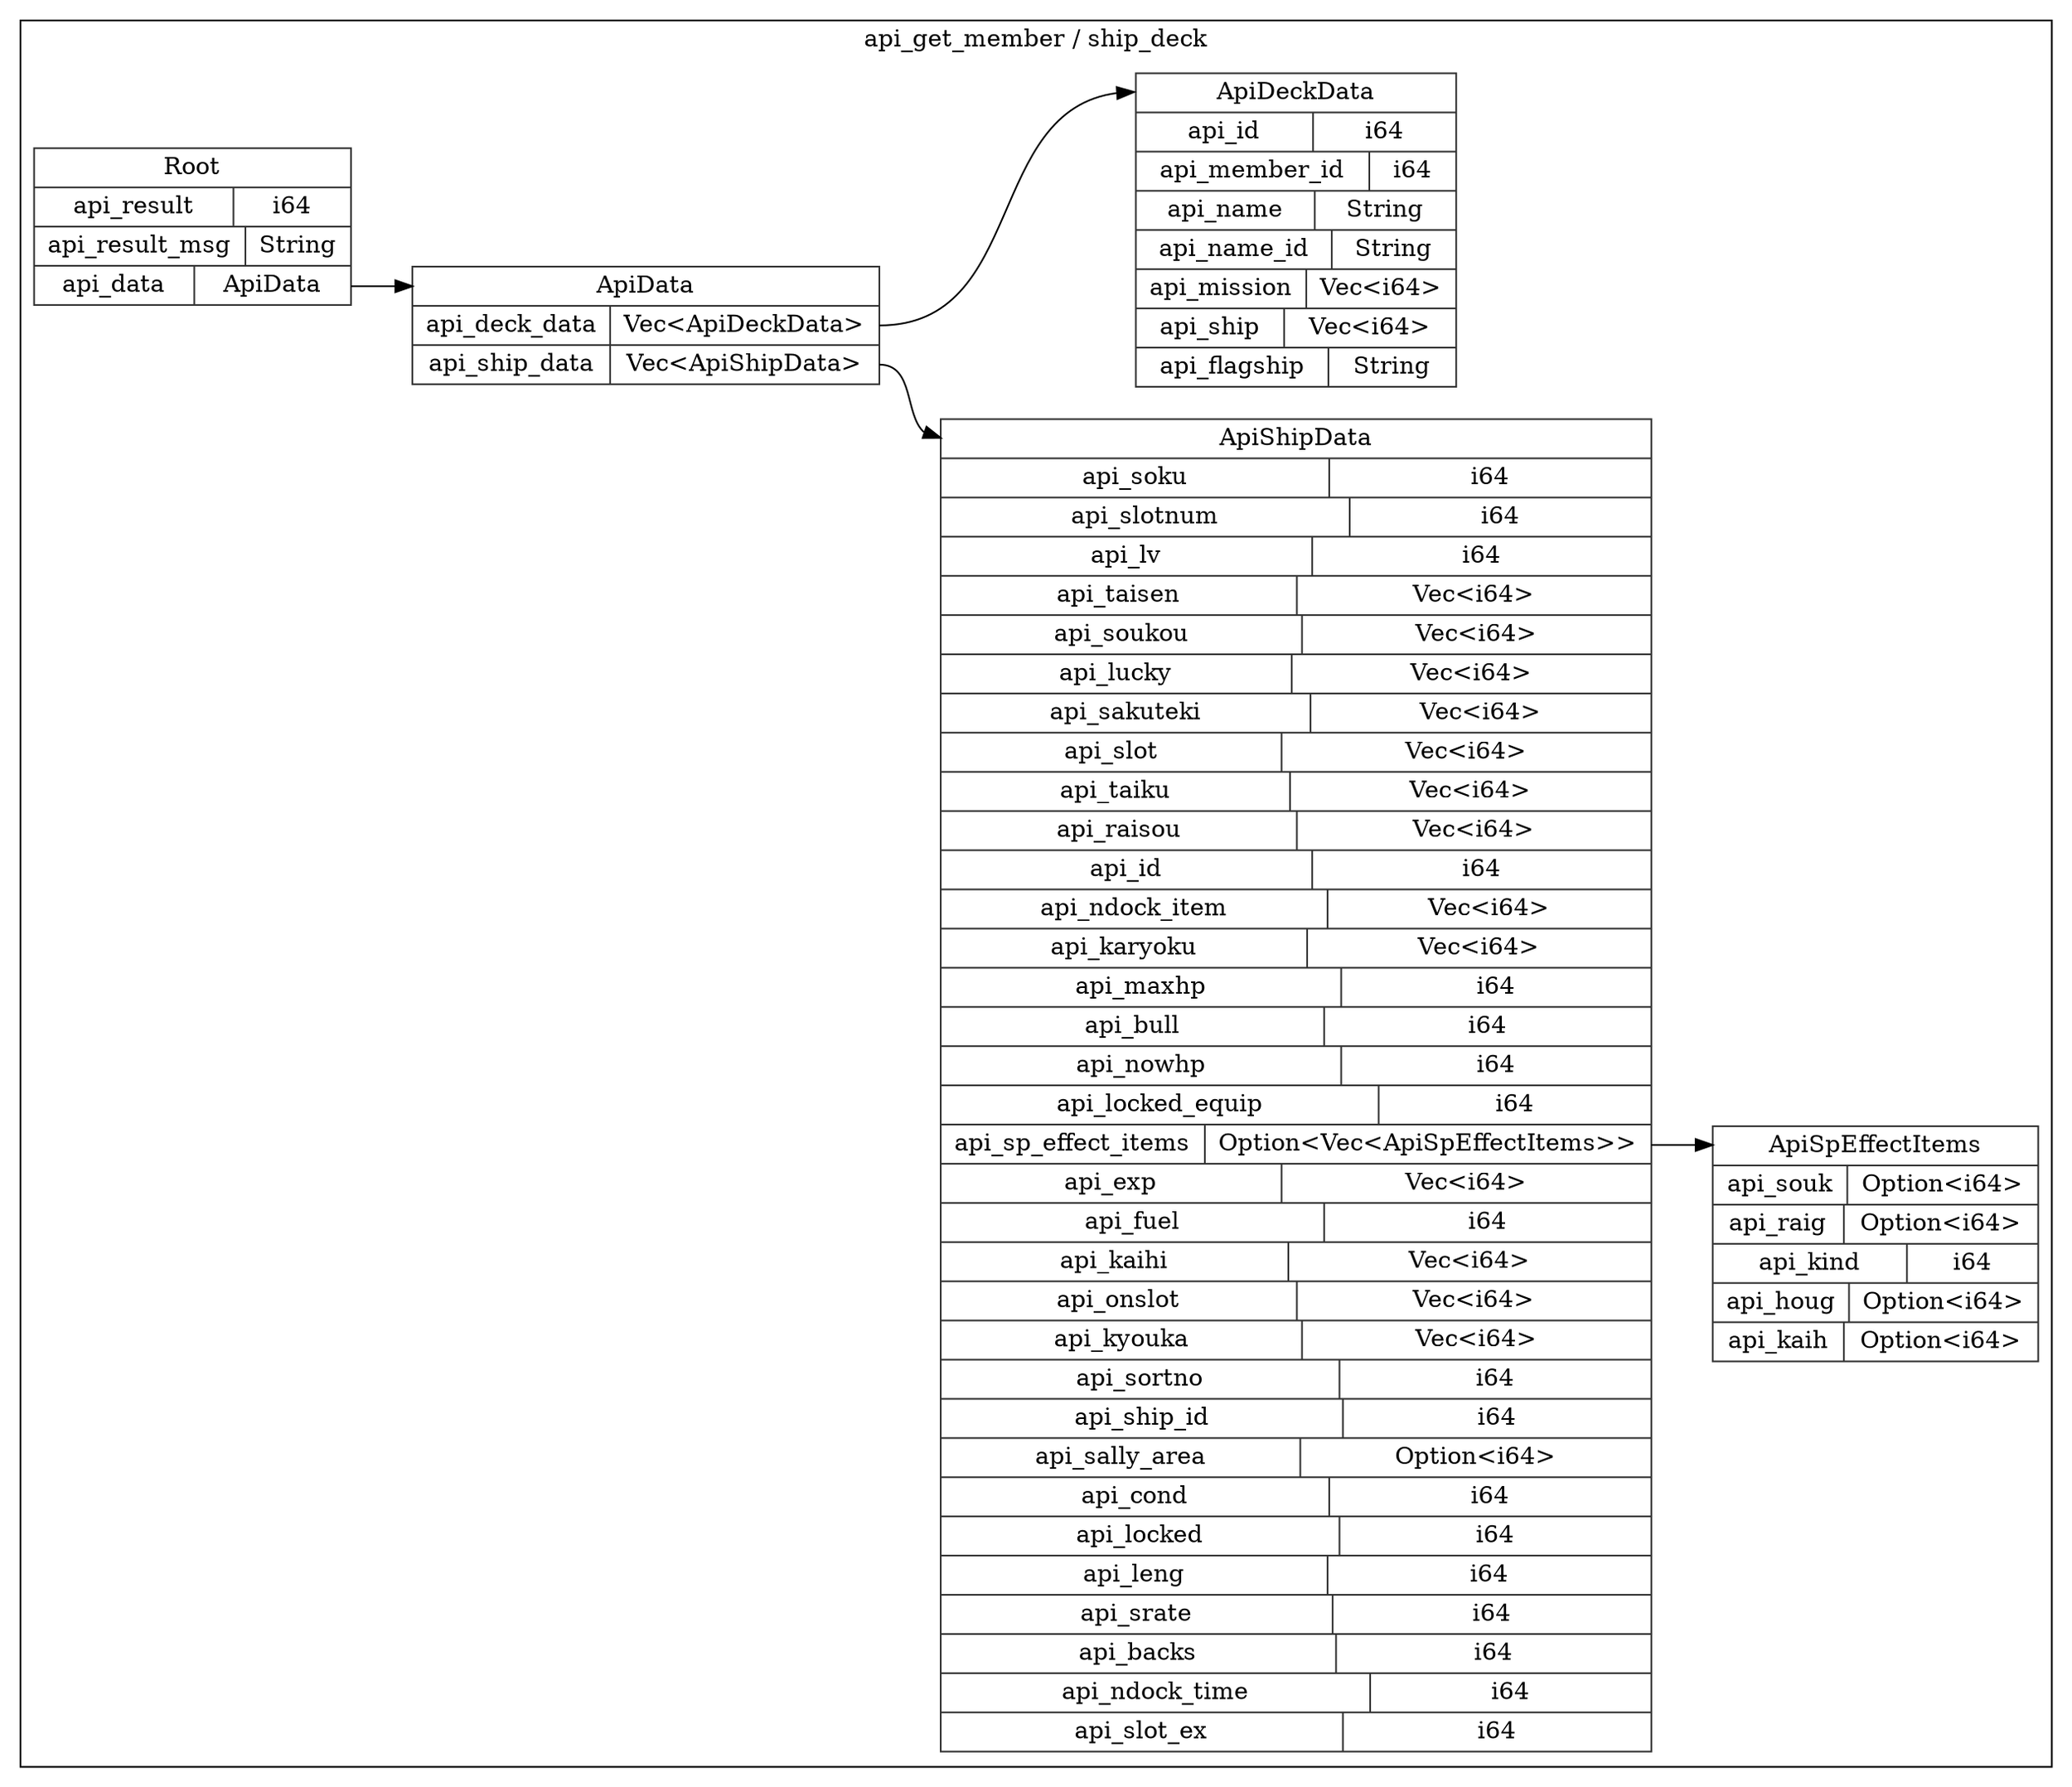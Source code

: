 digraph {
  rankdir=LR;
  subgraph cluster_0 {
    label="api_get_member / ship_deck";
    node [style="filled", color=white, style="solid", color=gray20];
    api_get_member__ship_deck__ApiDeckData [label="<ApiDeckData> ApiDeckData  | { api_id | <api_id> i64 } | { api_member_id | <api_member_id> i64 } | { api_name | <api_name> String } | { api_name_id | <api_name_id> String } | { api_mission | <api_mission> Vec\<i64\> } | { api_ship | <api_ship> Vec\<i64\> } | { api_flagship | <api_flagship> String }", shape=record];
    api_get_member__ship_deck__ApiShipData [label="<ApiShipData> ApiShipData  | { api_soku | <api_soku> i64 } | { api_slotnum | <api_slotnum> i64 } | { api_lv | <api_lv> i64 } | { api_taisen | <api_taisen> Vec\<i64\> } | { api_soukou | <api_soukou> Vec\<i64\> } | { api_lucky | <api_lucky> Vec\<i64\> } | { api_sakuteki | <api_sakuteki> Vec\<i64\> } | { api_slot | <api_slot> Vec\<i64\> } | { api_taiku | <api_taiku> Vec\<i64\> } | { api_raisou | <api_raisou> Vec\<i64\> } | { api_id | <api_id> i64 } | { api_ndock_item | <api_ndock_item> Vec\<i64\> } | { api_karyoku | <api_karyoku> Vec\<i64\> } | { api_maxhp | <api_maxhp> i64 } | { api_bull | <api_bull> i64 } | { api_nowhp | <api_nowhp> i64 } | { api_locked_equip | <api_locked_equip> i64 } | { api_sp_effect_items | <api_sp_effect_items> Option\<Vec\<ApiSpEffectItems\>\> } | { api_exp | <api_exp> Vec\<i64\> } | { api_fuel | <api_fuel> i64 } | { api_kaihi | <api_kaihi> Vec\<i64\> } | { api_onslot | <api_onslot> Vec\<i64\> } | { api_kyouka | <api_kyouka> Vec\<i64\> } | { api_sortno | <api_sortno> i64 } | { api_ship_id | <api_ship_id> i64 } | { api_sally_area | <api_sally_area> Option\<i64\> } | { api_cond | <api_cond> i64 } | { api_locked | <api_locked> i64 } | { api_leng | <api_leng> i64 } | { api_srate | <api_srate> i64 } | { api_backs | <api_backs> i64 } | { api_ndock_time | <api_ndock_time> i64 } | { api_slot_ex | <api_slot_ex> i64 }", shape=record];
    api_get_member__ship_deck__ApiSpEffectItems;
    api_get_member__ship_deck__ApiShipData:api_sp_effect_items:e -> api_get_member__ship_deck__ApiSpEffectItems:ApiSpEffectItems:w;
    api_get_member__ship_deck__Root [label="<Root> Root  | { api_result | <api_result> i64 } | { api_result_msg | <api_result_msg> String } | { api_data | <api_data> ApiData }", shape=record];
    api_get_member__ship_deck__ApiData;
    api_get_member__ship_deck__Root:api_data:e -> api_get_member__ship_deck__ApiData:ApiData:w;
    api_get_member__ship_deck__ApiData [label="<ApiData> ApiData  | { api_deck_data | <api_deck_data> Vec\<ApiDeckData\> } | { api_ship_data | <api_ship_data> Vec\<ApiShipData\> }", shape=record];
    api_get_member__ship_deck__ApiData:api_deck_data:e -> api_get_member__ship_deck__ApiDeckData:ApiDeckData:w;
    api_get_member__ship_deck__ApiData:api_ship_data:e -> api_get_member__ship_deck__ApiShipData:ApiShipData:w;
    api_get_member__ship_deck__ApiSpEffectItems [label="<ApiSpEffectItems> ApiSpEffectItems  | { api_souk | <api_souk> Option\<i64\> } | { api_raig | <api_raig> Option\<i64\> } | { api_kind | <api_kind> i64 } | { api_houg | <api_houg> Option\<i64\> } | { api_kaih | <api_kaih> Option\<i64\> }", shape=record];
  }
}
